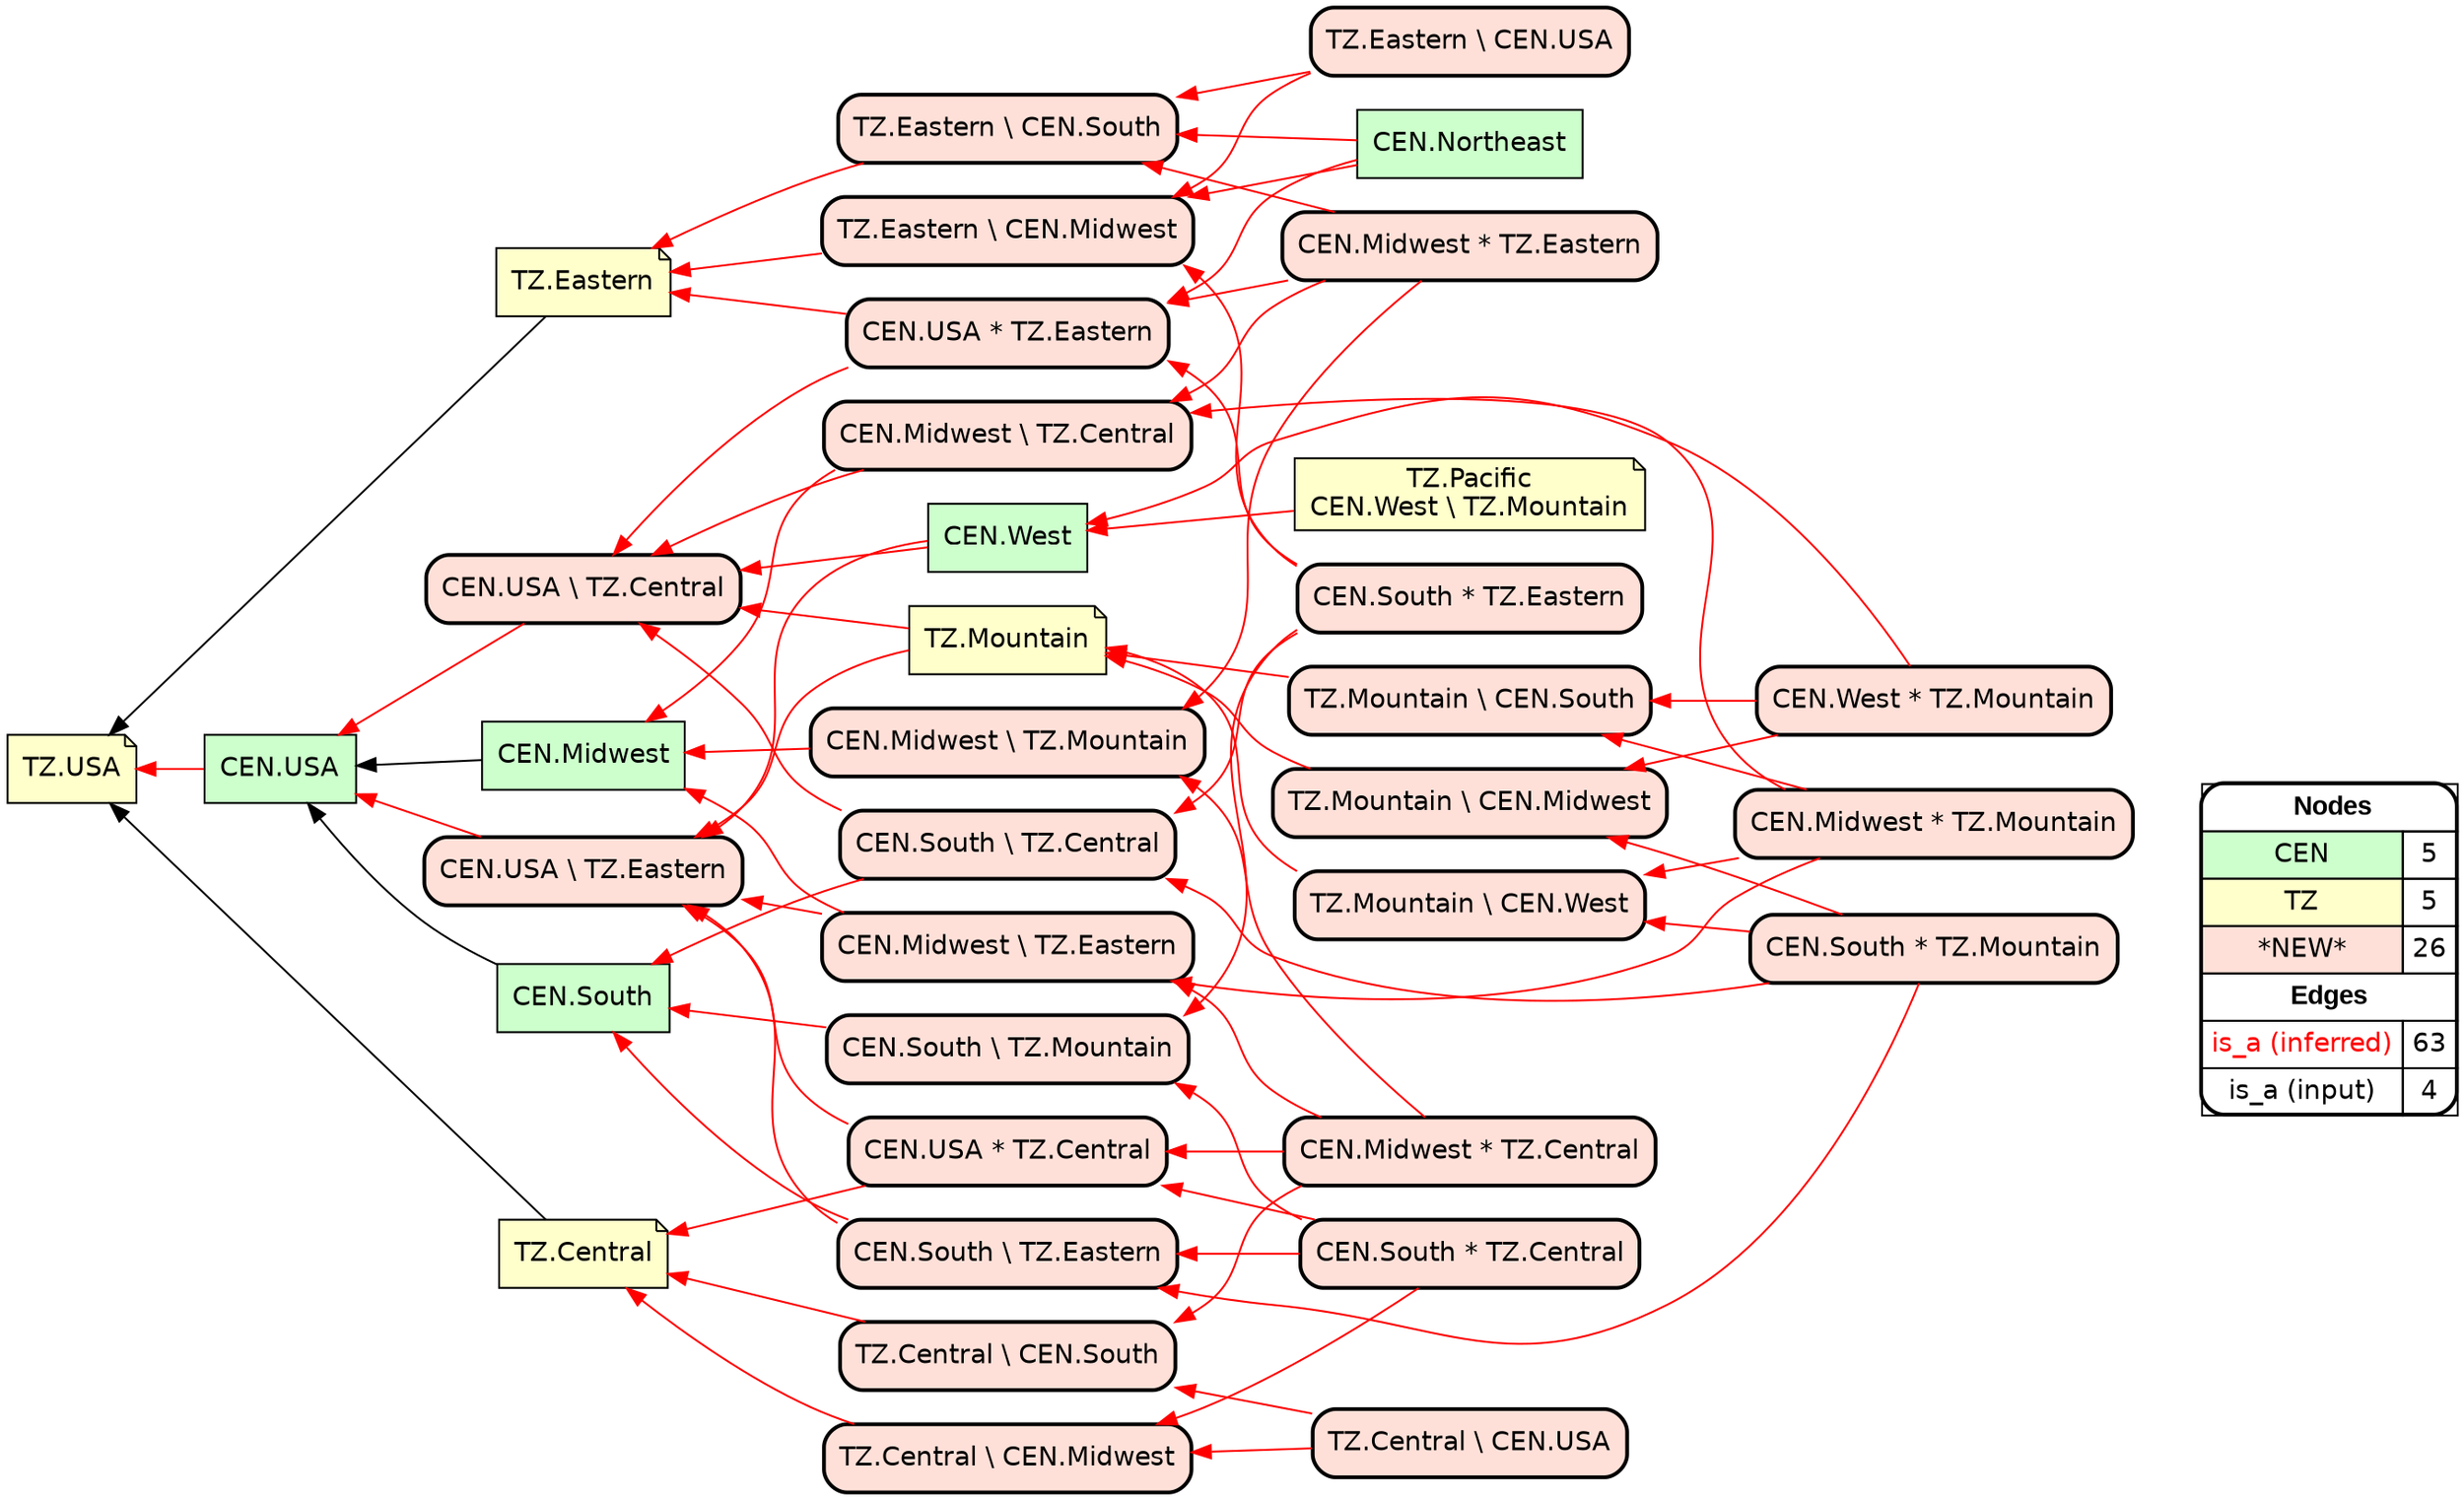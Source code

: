 digraph{
rankdir=RL
node[shape=box style=filled fillcolor="#CCFFCC" fontname="helvetica"] 
"CEN.USA"
"CEN.Midwest"
"CEN.West"
"CEN.Northeast"
"CEN.South"
node[shape=note style=filled fillcolor="#FFFFCC" fontname="helvetica"] 
"TZ.USA"
"TZ.Mountain"
"TZ.Eastern"
"TZ.Central"
"TZ.Pacific\nCEN.West \\ TZ.Mountain"
node[shape=box style="filled,rounded,bold" fillcolor="#FFE0D8" fontname="helvetica"] 
"CEN.USA \\ TZ.Central"
"CEN.South * TZ.Eastern"
"CEN.USA * TZ.Central"
"CEN.South \\ TZ.Eastern"
"CEN.South * TZ.Central"
"TZ.Central \\ CEN.South"
"CEN.South * TZ.Mountain"
"CEN.Midwest \\ TZ.Mountain"
"TZ.Eastern \\ CEN.USA"
"CEN.Midwest \\ TZ.Central"
"TZ.Eastern \\ CEN.Midwest"
"CEN.Midwest * TZ.Eastern"
"CEN.Midwest * TZ.Central"
"TZ.Central \\ CEN.Midwest"
"CEN.Midwest * TZ.Mountain"
"TZ.Mountain \\ CEN.West"
"CEN.USA * TZ.Eastern"
"TZ.Mountain \\ CEN.Midwest"
"CEN.South \\ TZ.Mountain"
"TZ.Central \\ CEN.USA"
"CEN.West * TZ.Mountain"
"CEN.USA \\ TZ.Eastern"
"TZ.Mountain \\ CEN.South"
"CEN.South \\ TZ.Central"
"TZ.Eastern \\ CEN.South"
"CEN.Midwest \\ TZ.Eastern"
edge[arrowhead=normal style=dotted color="#000000" constraint=true penwidth=1]
edge[arrowhead=normal style=solid color="#FF0000" constraint=true penwidth=1]
"CEN.Midwest * TZ.Mountain" -> "TZ.Mountain \\ CEN.West"
"CEN.Midwest \\ TZ.Eastern" -> "CEN.USA \\ TZ.Eastern"
"CEN.South * TZ.Central" -> "CEN.South \\ TZ.Mountain"
"CEN.Midwest * TZ.Eastern" -> "CEN.Midwest \\ TZ.Central"
"CEN.West * TZ.Mountain" -> "TZ.Mountain \\ CEN.Midwest"
"CEN.Midwest * TZ.Mountain" -> "TZ.Mountain \\ CEN.South"
"TZ.Central \\ CEN.USA" -> "TZ.Central \\ CEN.South"
"CEN.Midwest * TZ.Mountain" -> "CEN.Midwest \\ TZ.Central"
"CEN.South * TZ.Central" -> "CEN.South \\ TZ.Eastern"
"CEN.Northeast" -> "CEN.USA * TZ.Eastern"
"TZ.Mountain \\ CEN.South" -> "TZ.Mountain"
"CEN.South * TZ.Central" -> "CEN.USA * TZ.Central"
"TZ.Eastern \\ CEN.USA" -> "TZ.Eastern \\ CEN.South"
"CEN.South \\ TZ.Central" -> "CEN.South"
"CEN.Midwest * TZ.Central" -> "TZ.Central \\ CEN.South"
"CEN.USA" -> "TZ.USA"
"CEN.South * TZ.Eastern" -> "CEN.South \\ TZ.Mountain"
"CEN.West" -> "CEN.USA \\ TZ.Eastern"
"CEN.USA * TZ.Central" -> "CEN.USA \\ TZ.Eastern"
"TZ.Mountain" -> "CEN.USA \\ TZ.Central"
"CEN.Midwest \\ TZ.Central" -> "CEN.Midwest"
"CEN.Midwest * TZ.Central" -> "CEN.Midwest \\ TZ.Eastern"
"TZ.Pacific\nCEN.West \\ TZ.Mountain" -> "CEN.West"
"TZ.Mountain" -> "CEN.USA \\ TZ.Eastern"
"CEN.Midwest * TZ.Eastern" -> "CEN.Midwest \\ TZ.Mountain"
"TZ.Eastern \\ CEN.Midwest" -> "TZ.Eastern"
"CEN.USA * TZ.Eastern" -> "CEN.USA \\ TZ.Central"
"CEN.Midwest * TZ.Eastern" -> "TZ.Eastern \\ CEN.South"
"CEN.Midwest * TZ.Eastern" -> "CEN.USA * TZ.Eastern"
"TZ.Eastern \\ CEN.USA" -> "TZ.Eastern \\ CEN.Midwest"
"TZ.Central \\ CEN.Midwest" -> "TZ.Central"
"CEN.Midwest \\ TZ.Mountain" -> "CEN.Midwest"
"CEN.Midwest * TZ.Central" -> "CEN.Midwest \\ TZ.Mountain"
"CEN.South * TZ.Mountain" -> "CEN.South \\ TZ.Eastern"
"CEN.Midwest \\ TZ.Central" -> "CEN.USA \\ TZ.Central"
"CEN.West" -> "CEN.USA \\ TZ.Central"
"CEN.Midwest * TZ.Mountain" -> "CEN.Midwest \\ TZ.Eastern"
"TZ.Mountain \\ CEN.West" -> "TZ.Mountain"
"CEN.West * TZ.Mountain" -> "CEN.West"
"CEN.South \\ TZ.Central" -> "CEN.USA \\ TZ.Central"
"CEN.South * TZ.Eastern" -> "TZ.Eastern \\ CEN.Midwest"
"TZ.Central \\ CEN.USA" -> "TZ.Central \\ CEN.Midwest"
"CEN.Northeast" -> "TZ.Eastern \\ CEN.South"
"CEN.South * TZ.Eastern" -> "CEN.USA * TZ.Eastern"
"CEN.Midwest \\ TZ.Eastern" -> "CEN.Midwest"
"CEN.Midwest * TZ.Central" -> "CEN.USA * TZ.Central"
"CEN.Northeast" -> "TZ.Eastern \\ CEN.Midwest"
"TZ.Central \\ CEN.South" -> "TZ.Central"
"CEN.West * TZ.Mountain" -> "TZ.Mountain \\ CEN.South"
"CEN.South \\ TZ.Mountain" -> "CEN.South"
"CEN.South \\ TZ.Eastern" -> "CEN.USA \\ TZ.Eastern"
"CEN.South * TZ.Central" -> "TZ.Central \\ CEN.Midwest"
"CEN.South * TZ.Eastern" -> "CEN.South \\ TZ.Central"
"CEN.South * TZ.Mountain" -> "TZ.Mountain \\ CEN.Midwest"
"CEN.South * TZ.Mountain" -> "TZ.Mountain \\ CEN.West"
"TZ.Eastern \\ CEN.South" -> "TZ.Eastern"
"CEN.USA * TZ.Central" -> "TZ.Central"
"CEN.USA \\ TZ.Eastern" -> "CEN.USA"
"CEN.South * TZ.Mountain" -> "CEN.South \\ TZ.Central"
"CEN.USA * TZ.Eastern" -> "TZ.Eastern"
"CEN.South \\ TZ.Eastern" -> "CEN.South"
"TZ.Mountain \\ CEN.Midwest" -> "TZ.Mountain"
"CEN.USA \\ TZ.Central" -> "CEN.USA"
edge[arrowhead=normal style=solid color="#000000" constraint=true penwidth=1]
"CEN.Midwest" -> "CEN.USA"
"CEN.South" -> "CEN.USA"
"TZ.Central" -> "TZ.USA"
"TZ.Eastern" -> "TZ.USA"
node[shape=box] 
{rank=source Legend [fillcolor= white margin=0 label=< 
 <TABLE BORDER="0" CELLBORDER="1" CELLSPACING="0" CELLPADDING="4"> 
<TR> <TD COLSPAN="2"><font face="Arial Black"> Nodes</font></TD> </TR> 
<TR> 
 <TD bgcolor="#CCFFCC" fontname="helvetica">CEN</TD> 
 <TD>5</TD> 
 </TR> 
<TR> 
 <TD bgcolor="#FFFFCC" fontname="helvetica">TZ</TD> 
 <TD>5</TD> 
 </TR> 
<TR> 
 <TD bgcolor="#FFE0D8" fontname="helvetica">*NEW*</TD> 
 <TD>26</TD> 
 </TR> 
<TR> <TD COLSPAN="2"><font face = "Arial Black"> Edges </font></TD> </TR> 
<TR> 
 <TD><font color ="#FF0000">is_a (inferred)</font></TD><TD>63</TD>
</TR>
<TR> 
 <TD><font color ="#000000">is_a (input)</font></TD><TD>4</TD>
</TR>
</TABLE> 
 >] } 
}